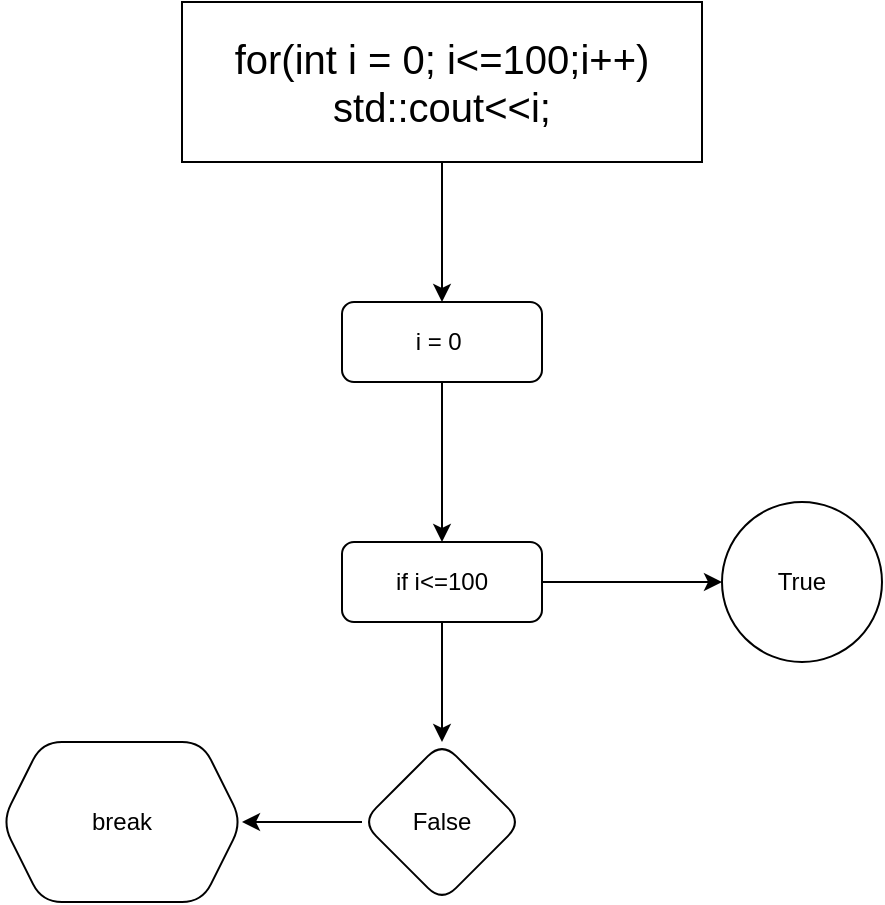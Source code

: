 <mxfile version="24.7.17">
  <diagram id="C5RBs43oDa-KdzZeNtuy" name="Page-1">
    <mxGraphModel dx="1434" dy="738" grid="1" gridSize="10" guides="1" tooltips="1" connect="1" arrows="1" fold="1" page="1" pageScale="1" pageWidth="827" pageHeight="1169" math="0" shadow="0">
      <root>
        <mxCell id="WIyWlLk6GJQsqaUBKTNV-0" />
        <mxCell id="WIyWlLk6GJQsqaUBKTNV-1" parent="WIyWlLk6GJQsqaUBKTNV-0" />
        <mxCell id="bN-U2qPbiVQ-y4dqBJc6-2" value="" style="edgeStyle=orthogonalEdgeStyle;rounded=0;orthogonalLoop=1;jettySize=auto;html=1;" parent="WIyWlLk6GJQsqaUBKTNV-1" source="bN-U2qPbiVQ-y4dqBJc6-0" target="bN-U2qPbiVQ-y4dqBJc6-1" edge="1">
          <mxGeometry relative="1" as="geometry" />
        </mxCell>
        <mxCell id="bN-U2qPbiVQ-y4dqBJc6-0" value="&lt;font style=&quot;font-size: 20px;&quot;&gt;for(int i = 0; i&amp;lt;=100;i++)&lt;/font&gt;&lt;div&gt;&lt;span style=&quot;font-size: 20px;&quot;&gt;std::cout&amp;lt;&amp;lt;i;&lt;/span&gt;&lt;/div&gt;" style="rounded=0;whiteSpace=wrap;html=1;" parent="WIyWlLk6GJQsqaUBKTNV-1" vertex="1">
          <mxGeometry x="90" y="60" width="260" height="80" as="geometry" />
        </mxCell>
        <mxCell id="bN-U2qPbiVQ-y4dqBJc6-4" value="" style="edgeStyle=orthogonalEdgeStyle;rounded=0;orthogonalLoop=1;jettySize=auto;html=1;" parent="WIyWlLk6GJQsqaUBKTNV-1" source="bN-U2qPbiVQ-y4dqBJc6-1" target="bN-U2qPbiVQ-y4dqBJc6-3" edge="1">
          <mxGeometry relative="1" as="geometry" />
        </mxCell>
        <mxCell id="bN-U2qPbiVQ-y4dqBJc6-1" value="i = 0&lt;font data-immersive-translate-loading-id=&quot;1&quot; lang=&quot;zh-CN&quot; translate=&quot;no&quot; class=&quot;notranslate immersive-translate-target-wrapper&quot;&gt;&amp;nbsp; &lt;font class=&quot;immersive-translate-loading-spinner notranslate&quot;&gt;&lt;/font&gt;&lt;/font&gt;" style="rounded=1;whiteSpace=wrap;html=1;" parent="WIyWlLk6GJQsqaUBKTNV-1" vertex="1">
          <mxGeometry x="170" y="210" width="100" height="40" as="geometry" />
        </mxCell>
        <mxCell id="fcXhu6L6UJ9HACw3cu2v-1" value="" style="edgeStyle=orthogonalEdgeStyle;rounded=0;orthogonalLoop=1;jettySize=auto;html=1;" edge="1" parent="WIyWlLk6GJQsqaUBKTNV-1" source="bN-U2qPbiVQ-y4dqBJc6-3" target="fcXhu6L6UJ9HACw3cu2v-0">
          <mxGeometry relative="1" as="geometry" />
        </mxCell>
        <mxCell id="fcXhu6L6UJ9HACw3cu2v-5" value="" style="edgeStyle=orthogonalEdgeStyle;rounded=0;orthogonalLoop=1;jettySize=auto;html=1;" edge="1" parent="WIyWlLk6GJQsqaUBKTNV-1" source="bN-U2qPbiVQ-y4dqBJc6-3" target="fcXhu6L6UJ9HACw3cu2v-4">
          <mxGeometry relative="1" as="geometry" />
        </mxCell>
        <mxCell id="bN-U2qPbiVQ-y4dqBJc6-3" value="if i&amp;lt;=100" style="rounded=1;whiteSpace=wrap;html=1;" parent="WIyWlLk6GJQsqaUBKTNV-1" vertex="1">
          <mxGeometry x="170" y="330" width="100" height="40" as="geometry" />
        </mxCell>
        <mxCell id="fcXhu6L6UJ9HACw3cu2v-3" value="" style="edgeStyle=orthogonalEdgeStyle;rounded=0;orthogonalLoop=1;jettySize=auto;html=1;" edge="1" parent="WIyWlLk6GJQsqaUBKTNV-1" source="fcXhu6L6UJ9HACw3cu2v-0" target="fcXhu6L6UJ9HACw3cu2v-2">
          <mxGeometry relative="1" as="geometry" />
        </mxCell>
        <mxCell id="fcXhu6L6UJ9HACw3cu2v-0" value="False" style="rhombus;whiteSpace=wrap;html=1;rounded=1;" vertex="1" parent="WIyWlLk6GJQsqaUBKTNV-1">
          <mxGeometry x="180" y="430" width="80" height="80" as="geometry" />
        </mxCell>
        <mxCell id="fcXhu6L6UJ9HACw3cu2v-2" value="break" style="shape=hexagon;perimeter=hexagonPerimeter2;whiteSpace=wrap;html=1;fixedSize=1;rounded=1;" vertex="1" parent="WIyWlLk6GJQsqaUBKTNV-1">
          <mxGeometry y="430" width="120" height="80" as="geometry" />
        </mxCell>
        <mxCell id="fcXhu6L6UJ9HACw3cu2v-4" value="True" style="ellipse;whiteSpace=wrap;html=1;rounded=1;" vertex="1" parent="WIyWlLk6GJQsqaUBKTNV-1">
          <mxGeometry x="360" y="310" width="80" height="80" as="geometry" />
        </mxCell>
      </root>
    </mxGraphModel>
  </diagram>
</mxfile>
